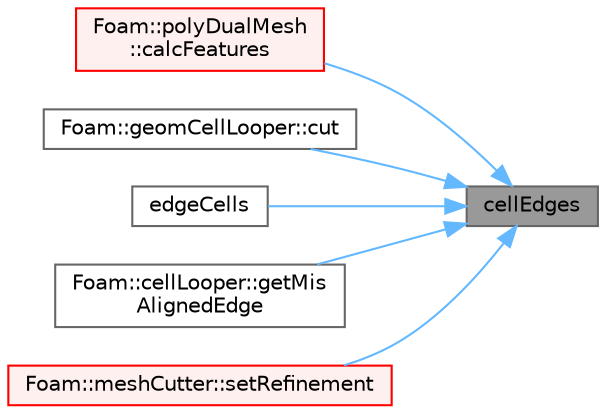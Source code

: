 digraph "cellEdges"
{
 // LATEX_PDF_SIZE
  bgcolor="transparent";
  edge [fontname=Helvetica,fontsize=10,labelfontname=Helvetica,labelfontsize=10];
  node [fontname=Helvetica,fontsize=10,shape=box,height=0.2,width=0.4];
  rankdir="RL";
  Node1 [id="Node000001",label="cellEdges",height=0.2,width=0.4,color="gray40", fillcolor="grey60", style="filled", fontcolor="black",tooltip=" "];
  Node1 -> Node2 [id="edge1_Node000001_Node000002",dir="back",color="steelblue1",style="solid",tooltip=" "];
  Node2 [id="Node000002",label="Foam::polyDualMesh\l::calcFeatures",height=0.2,width=0.4,color="red", fillcolor="#FFF0F0", style="filled",URL="$classFoam_1_1polyDualMesh.html#a9462253b504fad04ae7194f1f17469c8",tooltip=" "];
  Node1 -> Node4 [id="edge2_Node000001_Node000004",dir="back",color="steelblue1",style="solid",tooltip=" "];
  Node4 [id="Node000004",label="Foam::geomCellLooper::cut",height=0.2,width=0.4,color="grey40", fillcolor="white", style="filled",URL="$classFoam_1_1geomCellLooper.html#a9fefde55fc93b9e9f0320e02da054c64",tooltip=" "];
  Node1 -> Node5 [id="edge3_Node000001_Node000005",dir="back",color="steelblue1",style="solid",tooltip=" "];
  Node5 [id="Node000005",label="edgeCells",height=0.2,width=0.4,color="grey40", fillcolor="white", style="filled",URL="$classFoam_1_1primitiveMesh.html#addd6d1fd65f617ff40cde4479560c2c3",tooltip=" "];
  Node1 -> Node6 [id="edge4_Node000001_Node000006",dir="back",color="steelblue1",style="solid",tooltip=" "];
  Node6 [id="Node000006",label="Foam::cellLooper::getMis\lAlignedEdge",height=0.2,width=0.4,color="grey40", fillcolor="white", style="filled",URL="$classFoam_1_1cellLooper.html#a9fa59e7166c49bc278bbdf553842379f",tooltip=" "];
  Node1 -> Node7 [id="edge5_Node000001_Node000007",dir="back",color="steelblue1",style="solid",tooltip=" "];
  Node7 [id="Node000007",label="Foam::meshCutter::setRefinement",height=0.2,width=0.4,color="red", fillcolor="#FFF0F0", style="filled",URL="$classFoam_1_1meshCutter.html#ad6964ecaeb84631835d8a4e51bf706bb",tooltip=" "];
}
